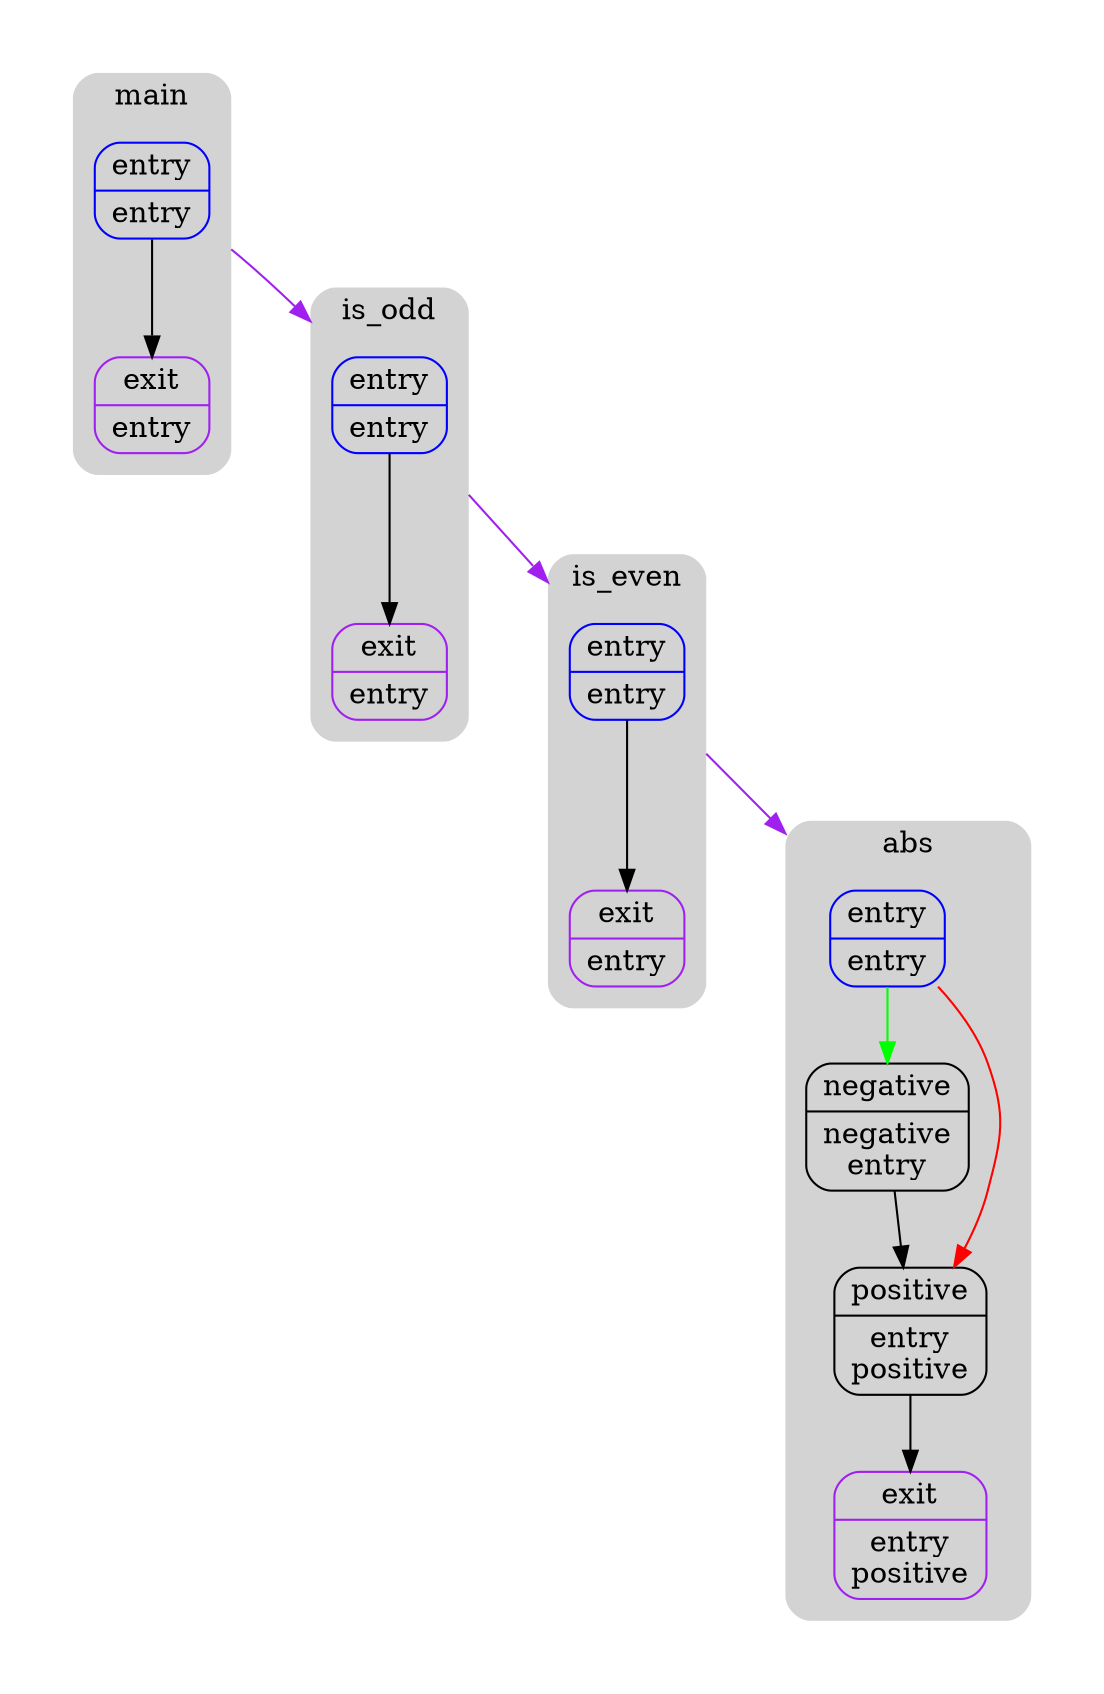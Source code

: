 digraph G {
  compound=true
  subgraph cluster_ {
    peripheries=0
    subgraph cluster_0_wrapper {
      peripheries=0
      margin=15
      subgraph cluster_0 {
        label="main"
        color=darkgray
        style=rounded
        bgcolor=lightgray
        margin=10
        cluster_0_0[label="{entry|entry}",shape=Mrecord,color=blue]
        cluster_0_exit[label="{exit|entry}",shape=Mrecord,color=purple]
        cluster_0_0 -> cluster_0_exit [color=black]
      }
    }
    subgraph cluster_1_wrapper {
      peripheries=0
      margin=15
      subgraph cluster_1 {
        label="abs"
        color=darkgray
        style=rounded
        bgcolor=lightgray
        margin=10
        cluster_1_0[label="{entry|entry}",shape=Mrecord,color=blue]
        cluster_1_1[label="{negative|negative\nentry}",shape=Mrecord,color=black]
        cluster_1_2[label="{positive|entry\npositive}",shape=Mrecord,color=black]
        cluster_1_exit[label="{exit|entry\npositive}",shape=Mrecord,color=purple]
        cluster_1_0 -> cluster_1_1 [color=green]
        cluster_1_0 -> cluster_1_2 [color=red]
        cluster_1_1 -> cluster_1_2
        cluster_1_2 -> cluster_1_exit [color=black]
      }
    }
    subgraph cluster_2_wrapper {
      peripheries=0
      margin=15
      subgraph cluster_2 {
        label="is_even"
        color=darkgray
        style=rounded
        bgcolor=lightgray
        margin=10
        cluster_2_0[label="{entry|entry}",shape=Mrecord,color=blue]
        cluster_2_exit[label="{exit|entry}",shape=Mrecord,color=purple]
        cluster_2_0 -> cluster_2_exit [color=black]
      }
    }
    subgraph cluster_3_wrapper {
      peripheries=0
      margin=15
      subgraph cluster_3 {
        label="is_odd"
        color=darkgray
        style=rounded
        bgcolor=lightgray
        margin=10
        cluster_3_0[label="{entry|entry}",shape=Mrecord,color=blue]
        cluster_3_exit[label="{exit|entry}",shape=Mrecord,color=purple]
        cluster_3_0 -> cluster_3_exit [color=black]
      }
    }
    cluster_0_0 -> cluster_3_0 [color=purple,lhead=cluster_3,ltail=cluster_0]
    cluster_2_0 -> cluster_1_0 [color=purple,lhead=cluster_1,ltail=cluster_2]
    cluster_3_0 -> cluster_2_0 [color=purple,lhead=cluster_2,ltail=cluster_3]
  }
}
